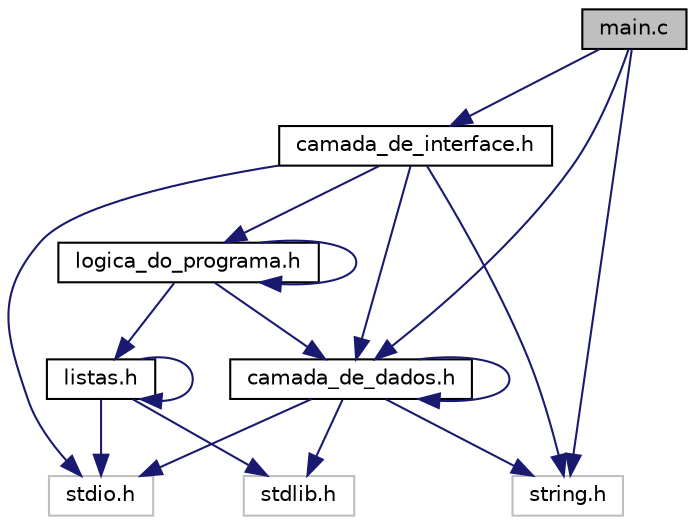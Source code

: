 digraph "main.c"
{
  edge [fontname="Helvetica",fontsize="10",labelfontname="Helvetica",labelfontsize="10"];
  node [fontname="Helvetica",fontsize="10",shape=record];
  Node0 [label="main.c",height=0.2,width=0.4,color="black", fillcolor="grey75", style="filled", fontcolor="black"];
  Node0 -> Node1 [color="midnightblue",fontsize="10",style="solid"];
  Node1 [label="camada_de_dados.h",height=0.2,width=0.4,color="black", fillcolor="white", style="filled",URL="$camada__de__dados_8h.html"];
  Node1 -> Node2 [color="midnightblue",fontsize="10",style="solid"];
  Node2 [label="stdio.h",height=0.2,width=0.4,color="grey75", fillcolor="white", style="filled"];
  Node1 -> Node3 [color="midnightblue",fontsize="10",style="solid"];
  Node3 [label="string.h",height=0.2,width=0.4,color="grey75", fillcolor="white", style="filled"];
  Node1 -> Node4 [color="midnightblue",fontsize="10",style="solid"];
  Node4 [label="stdlib.h",height=0.2,width=0.4,color="grey75", fillcolor="white", style="filled"];
  Node1 -> Node1 [color="midnightblue",fontsize="10",style="solid"];
  Node0 -> Node5 [color="midnightblue",fontsize="10",style="solid"];
  Node5 [label="camada_de_interface.h",height=0.2,width=0.4,color="black", fillcolor="white", style="filled",URL="$camada__de__interface_8h.html"];
  Node5 -> Node2 [color="midnightblue",fontsize="10",style="solid"];
  Node5 -> Node1 [color="midnightblue",fontsize="10",style="solid"];
  Node5 -> Node3 [color="midnightblue",fontsize="10",style="solid"];
  Node5 -> Node6 [color="midnightblue",fontsize="10",style="solid"];
  Node6 [label="logica_do_programa.h",height=0.2,width=0.4,color="black", fillcolor="white", style="filled",URL="$logica__do__programa_8h.html"];
  Node6 -> Node7 [color="midnightblue",fontsize="10",style="solid"];
  Node7 [label="listas.h",height=0.2,width=0.4,color="black", fillcolor="white", style="filled",URL="$listas_8h.html"];
  Node7 -> Node2 [color="midnightblue",fontsize="10",style="solid"];
  Node7 -> Node4 [color="midnightblue",fontsize="10",style="solid"];
  Node7 -> Node7 [color="midnightblue",fontsize="10",style="solid"];
  Node6 -> Node1 [color="midnightblue",fontsize="10",style="solid"];
  Node6 -> Node6 [color="midnightblue",fontsize="10",style="solid"];
  Node0 -> Node3 [color="midnightblue",fontsize="10",style="solid"];
}
